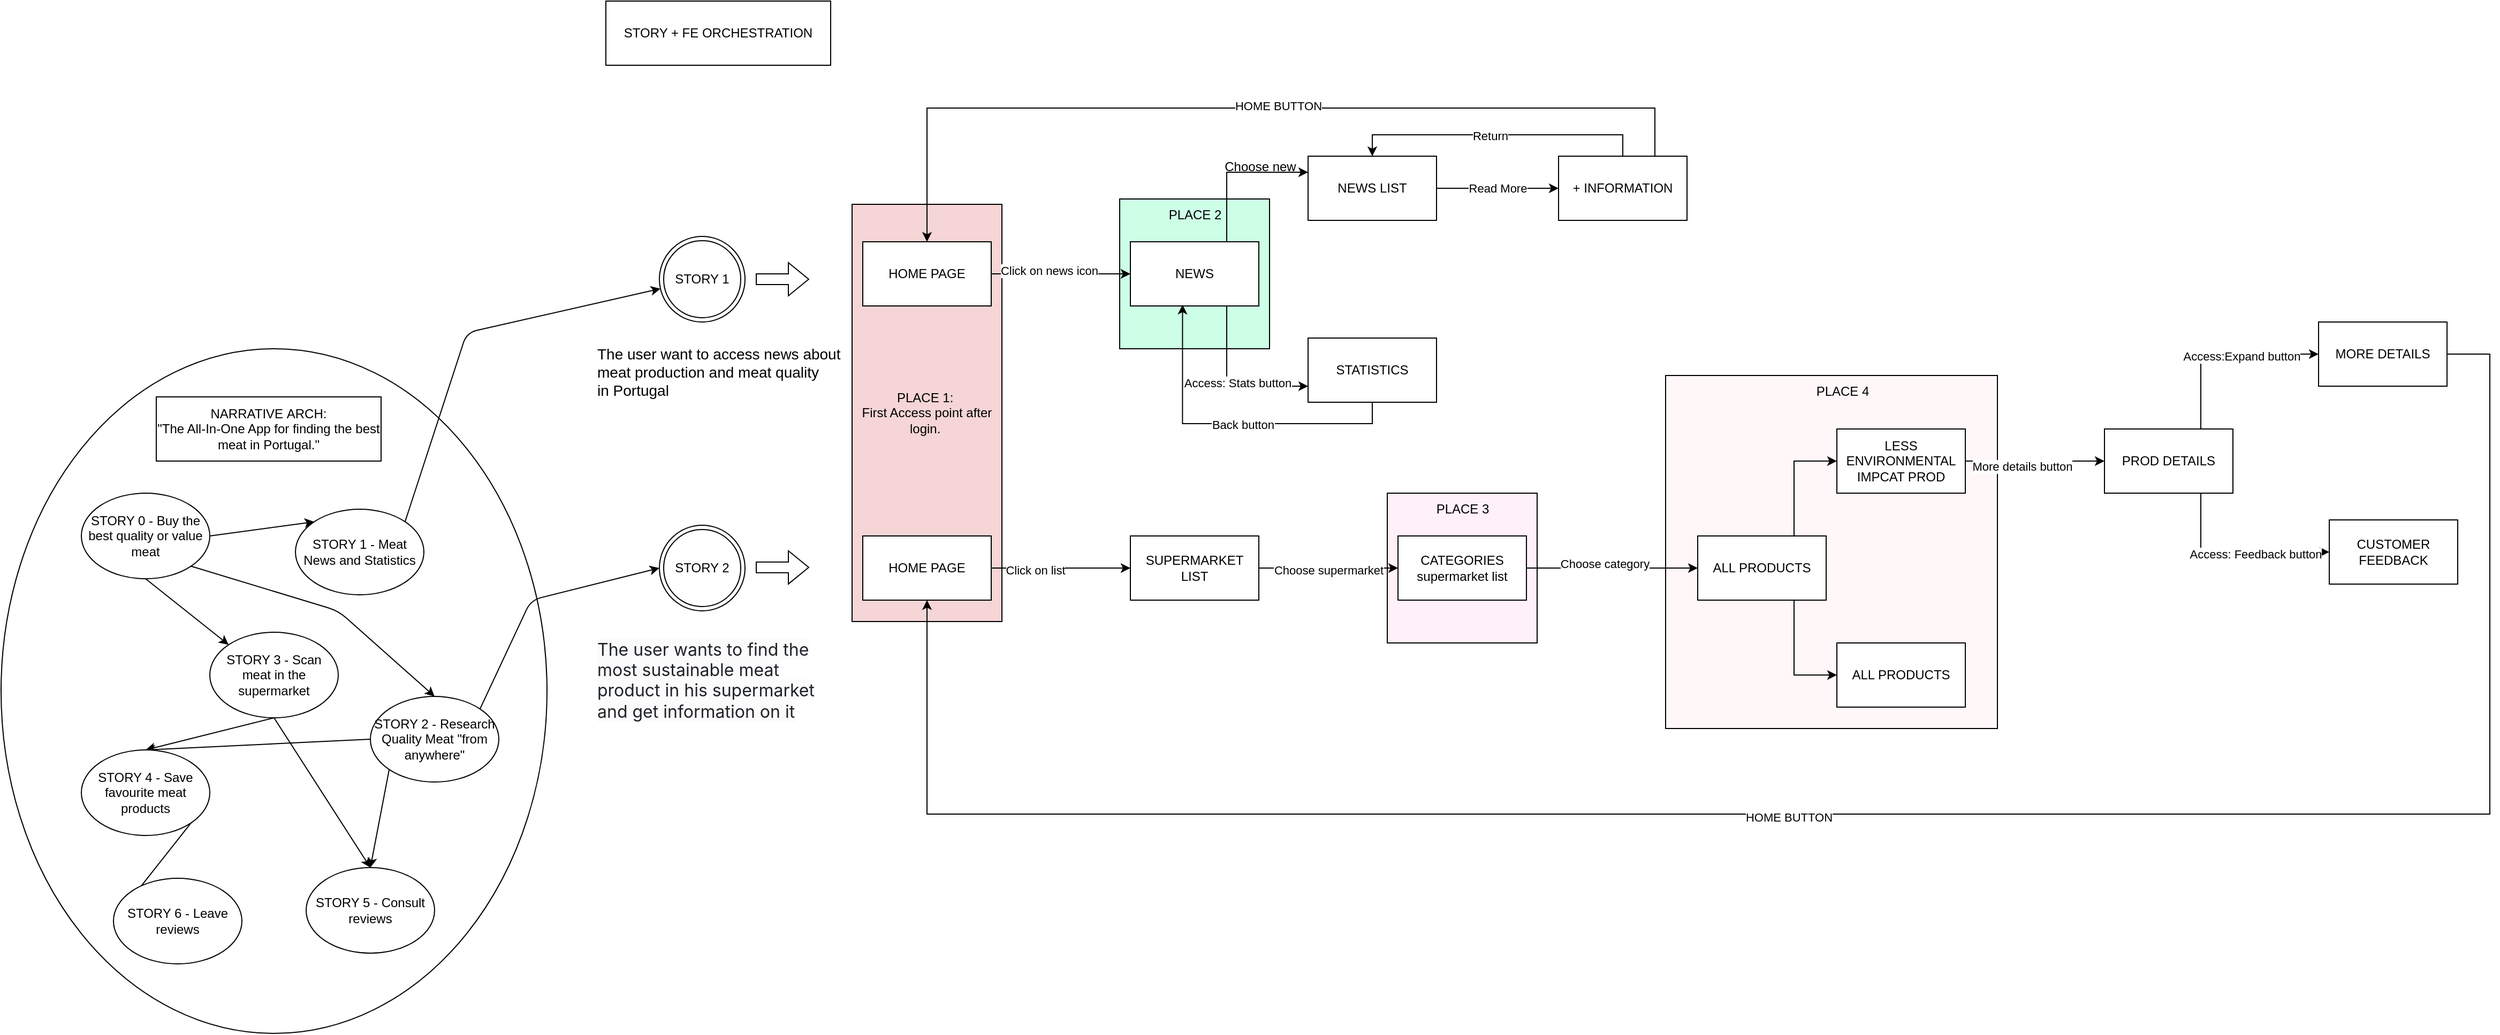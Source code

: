 <mxfile>
    <diagram name="Page-1" id="JzbWGpq1LjUUj12d7bZa">
        <mxGraphModel dx="2010" dy="1153" grid="1" gridSize="10" guides="1" tooltips="1" connect="1" arrows="1" fold="1" page="1" pageScale="1" pageWidth="827" pageHeight="1169" math="0" shadow="0">
            <root>
                <mxCell id="0"/>
                <mxCell id="1" parent="0"/>
                <mxCell id="kKaAIAEBYT0fWkHqITiP-12" value="" style="ellipse;whiteSpace=wrap;html=1;strokeColor=default;fillStyle=hatch;" vertex="1" parent="1">
                    <mxGeometry x="-505" y="395" width="510" height="640" as="geometry"/>
                </mxCell>
                <mxCell id="OK2ciWBEZwMYy6PEidgr-59" value="" style="rounded=0;whiteSpace=wrap;html=1;fillColor=#FFF7F8;" parent="1" vertex="1">
                    <mxGeometry x="1050" y="420" width="310" height="330" as="geometry"/>
                </mxCell>
                <mxCell id="OK2ciWBEZwMYy6PEidgr-48" value="" style="rounded=0;whiteSpace=wrap;html=1;fillColor=#FFF0FA;" parent="1" vertex="1">
                    <mxGeometry x="790" y="530" width="140" height="140" as="geometry"/>
                </mxCell>
                <mxCell id="OK2ciWBEZwMYy6PEidgr-27" value="" style="rounded=0;whiteSpace=wrap;html=1;fillColor=#CCFFE6;" parent="1" vertex="1">
                    <mxGeometry x="540" y="255" width="140" height="140" as="geometry"/>
                </mxCell>
                <mxCell id="OK2ciWBEZwMYy6PEidgr-15" value="PLACE 1:&amp;nbsp;&lt;div&gt;First Access point after login.&amp;nbsp;&lt;/div&gt;" style="rounded=0;whiteSpace=wrap;html=1;fillColor=#F5D5D5;" parent="1" vertex="1">
                    <mxGeometry x="290" y="260" width="140" height="390" as="geometry"/>
                </mxCell>
                <mxCell id="OK2ciWBEZwMYy6PEidgr-2" value="STORY 1" style="ellipse;shape=doubleEllipse;whiteSpace=wrap;html=1;aspect=fixed;" parent="1" vertex="1">
                    <mxGeometry x="110" y="290" width="80" height="80" as="geometry"/>
                </mxCell>
                <mxCell id="OK2ciWBEZwMYy6PEidgr-3" value="STORY 2" style="ellipse;shape=doubleEllipse;whiteSpace=wrap;html=1;aspect=fixed;" parent="1" vertex="1">
                    <mxGeometry x="110" y="560" width="80" height="80" as="geometry"/>
                </mxCell>
                <mxCell id="OK2ciWBEZwMYy6PEidgr-4" value="" style="shape=flexArrow;endArrow=classic;html=1;rounded=0;" parent="1" edge="1">
                    <mxGeometry width="50" height="50" relative="1" as="geometry">
                        <mxPoint x="200" y="330" as="sourcePoint"/>
                        <mxPoint x="250" y="330" as="targetPoint"/>
                    </mxGeometry>
                </mxCell>
                <mxCell id="OK2ciWBEZwMYy6PEidgr-30" style="edgeStyle=orthogonalEdgeStyle;rounded=0;orthogonalLoop=1;jettySize=auto;html=1;exitX=0.75;exitY=0;exitDx=0;exitDy=0;entryX=0;entryY=0.25;entryDx=0;entryDy=0;" parent="1" source="OK2ciWBEZwMYy6PEidgr-6" target="OK2ciWBEZwMYy6PEidgr-9" edge="1">
                    <mxGeometry relative="1" as="geometry"/>
                </mxCell>
                <mxCell id="OK2ciWBEZwMYy6PEidgr-31" style="edgeStyle=orthogonalEdgeStyle;rounded=0;orthogonalLoop=1;jettySize=auto;html=1;exitX=0.75;exitY=1;exitDx=0;exitDy=0;entryX=0;entryY=0.75;entryDx=0;entryDy=0;" parent="1" source="OK2ciWBEZwMYy6PEidgr-6" target="OK2ciWBEZwMYy6PEidgr-10" edge="1">
                    <mxGeometry relative="1" as="geometry"/>
                </mxCell>
                <mxCell id="OK2ciWBEZwMYy6PEidgr-35" value="Access: Stats button" style="edgeLabel;html=1;align=center;verticalAlign=middle;resizable=0;points=[];" parent="OK2ciWBEZwMYy6PEidgr-31" vertex="1" connectable="0">
                    <mxGeometry x="0.116" y="3" relative="1" as="geometry">
                        <mxPoint as="offset"/>
                    </mxGeometry>
                </mxCell>
                <mxCell id="OK2ciWBEZwMYy6PEidgr-6" value="NEWS" style="rounded=0;whiteSpace=wrap;html=1;" parent="1" vertex="1">
                    <mxGeometry x="550" y="295" width="120" height="60" as="geometry"/>
                </mxCell>
                <mxCell id="OK2ciWBEZwMYy6PEidgr-23" value="Read More" style="edgeStyle=orthogonalEdgeStyle;rounded=0;orthogonalLoop=1;jettySize=auto;html=1;exitX=1;exitY=0.5;exitDx=0;exitDy=0;entryX=0;entryY=0.5;entryDx=0;entryDy=0;" parent="1" source="OK2ciWBEZwMYy6PEidgr-9" target="OK2ciWBEZwMYy6PEidgr-22" edge="1">
                    <mxGeometry relative="1" as="geometry"/>
                </mxCell>
                <mxCell id="OK2ciWBEZwMYy6PEidgr-9" value="NEWS LIST" style="rounded=0;whiteSpace=wrap;html=1;" parent="1" vertex="1">
                    <mxGeometry x="716" y="215" width="120" height="60" as="geometry"/>
                </mxCell>
                <mxCell id="OK2ciWBEZwMYy6PEidgr-10" value="STATISTICS" style="rounded=0;whiteSpace=wrap;html=1;" parent="1" vertex="1">
                    <mxGeometry x="716" y="385" width="120" height="60" as="geometry"/>
                </mxCell>
                <mxCell id="OK2ciWBEZwMYy6PEidgr-16" style="edgeStyle=orthogonalEdgeStyle;rounded=0;orthogonalLoop=1;jettySize=auto;html=1;exitX=1;exitY=0.5;exitDx=0;exitDy=0;" parent="1" source="OK2ciWBEZwMYy6PEidgr-11" target="OK2ciWBEZwMYy6PEidgr-6" edge="1">
                    <mxGeometry relative="1" as="geometry"/>
                </mxCell>
                <mxCell id="OK2ciWBEZwMYy6PEidgr-21" value="Click on news icon" style="edgeLabel;html=1;align=center;verticalAlign=middle;resizable=0;points=[];" parent="OK2ciWBEZwMYy6PEidgr-16" vertex="1" connectable="0">
                    <mxGeometry x="-0.188" y="3" relative="1" as="geometry">
                        <mxPoint x="1" as="offset"/>
                    </mxGeometry>
                </mxCell>
                <mxCell id="OK2ciWBEZwMYy6PEidgr-11" value="HOME PAGE" style="rounded=0;whiteSpace=wrap;html=1;" parent="1" vertex="1">
                    <mxGeometry x="300" y="295" width="120" height="60" as="geometry"/>
                </mxCell>
                <mxCell id="OK2ciWBEZwMYy6PEidgr-39" style="edgeStyle=orthogonalEdgeStyle;rounded=0;orthogonalLoop=1;jettySize=auto;html=1;exitX=1;exitY=0.5;exitDx=0;exitDy=0;entryX=0;entryY=0.5;entryDx=0;entryDy=0;" parent="1" source="OK2ciWBEZwMYy6PEidgr-12" target="OK2ciWBEZwMYy6PEidgr-38" edge="1">
                    <mxGeometry relative="1" as="geometry"/>
                </mxCell>
                <mxCell id="OK2ciWBEZwMYy6PEidgr-40" value="Click on list" style="edgeLabel;html=1;align=center;verticalAlign=middle;resizable=0;points=[];" parent="OK2ciWBEZwMYy6PEidgr-39" vertex="1" connectable="0">
                    <mxGeometry x="-0.369" y="-2" relative="1" as="geometry">
                        <mxPoint as="offset"/>
                    </mxGeometry>
                </mxCell>
                <mxCell id="OK2ciWBEZwMYy6PEidgr-12" value="HOME PAGE" style="rounded=0;whiteSpace=wrap;html=1;" parent="1" vertex="1">
                    <mxGeometry x="300" y="570" width="120" height="60" as="geometry"/>
                </mxCell>
                <mxCell id="OK2ciWBEZwMYy6PEidgr-13" value="" style="shape=flexArrow;endArrow=classic;html=1;rounded=0;" parent="1" edge="1">
                    <mxGeometry width="50" height="50" relative="1" as="geometry">
                        <mxPoint x="200" y="599.41" as="sourcePoint"/>
                        <mxPoint x="250" y="599.41" as="targetPoint"/>
                    </mxGeometry>
                </mxCell>
                <mxCell id="OK2ciWBEZwMYy6PEidgr-24" style="edgeStyle=orthogonalEdgeStyle;rounded=0;orthogonalLoop=1;jettySize=auto;html=1;exitX=0.5;exitY=0;exitDx=0;exitDy=0;entryX=0.5;entryY=0;entryDx=0;entryDy=0;" parent="1" source="OK2ciWBEZwMYy6PEidgr-22" target="OK2ciWBEZwMYy6PEidgr-9" edge="1">
                    <mxGeometry relative="1" as="geometry"/>
                </mxCell>
                <mxCell id="OK2ciWBEZwMYy6PEidgr-34" value="Return" style="edgeLabel;html=1;align=center;verticalAlign=middle;resizable=0;points=[];" parent="OK2ciWBEZwMYy6PEidgr-24" vertex="1" connectable="0">
                    <mxGeometry x="0.051" y="1" relative="1" as="geometry">
                        <mxPoint as="offset"/>
                    </mxGeometry>
                </mxCell>
                <mxCell id="OK2ciWBEZwMYy6PEidgr-82" style="edgeStyle=orthogonalEdgeStyle;rounded=0;orthogonalLoop=1;jettySize=auto;html=1;exitX=0.75;exitY=0;exitDx=0;exitDy=0;entryX=0.5;entryY=0;entryDx=0;entryDy=0;" parent="1" source="OK2ciWBEZwMYy6PEidgr-22" target="OK2ciWBEZwMYy6PEidgr-11" edge="1">
                    <mxGeometry relative="1" as="geometry">
                        <Array as="points">
                            <mxPoint x="1040" y="170"/>
                            <mxPoint x="360" y="170"/>
                        </Array>
                    </mxGeometry>
                </mxCell>
                <mxCell id="OK2ciWBEZwMYy6PEidgr-83" value="HOME BUTTON" style="edgeLabel;html=1;align=center;verticalAlign=middle;resizable=0;points=[];" parent="OK2ciWBEZwMYy6PEidgr-82" vertex="1" connectable="0">
                    <mxGeometry x="-0.068" y="-2" relative="1" as="geometry">
                        <mxPoint x="-1" as="offset"/>
                    </mxGeometry>
                </mxCell>
                <mxCell id="OK2ciWBEZwMYy6PEidgr-22" value="+ INFORMATION" style="rounded=0;whiteSpace=wrap;html=1;" parent="1" vertex="1">
                    <mxGeometry x="950" y="215" width="120" height="60" as="geometry"/>
                </mxCell>
                <mxCell id="OK2ciWBEZwMYy6PEidgr-28" value="PLACE 2" style="text;html=1;align=center;verticalAlign=middle;resizable=0;points=[];autosize=1;strokeColor=none;fillColor=none;" parent="1" vertex="1">
                    <mxGeometry x="575" y="255" width="70" height="30" as="geometry"/>
                </mxCell>
                <mxCell id="OK2ciWBEZwMYy6PEidgr-32" value="Choose new" style="text;html=1;align=center;verticalAlign=middle;resizable=0;points=[];autosize=1;strokeColor=none;fillColor=none;" parent="1" vertex="1">
                    <mxGeometry x="626" y="210" width="90" height="30" as="geometry"/>
                </mxCell>
                <mxCell id="OK2ciWBEZwMYy6PEidgr-36" style="edgeStyle=orthogonalEdgeStyle;rounded=0;orthogonalLoop=1;jettySize=auto;html=1;exitX=0.5;exitY=1;exitDx=0;exitDy=0;entryX=0.406;entryY=0.981;entryDx=0;entryDy=0;entryPerimeter=0;" parent="1" source="OK2ciWBEZwMYy6PEidgr-10" target="OK2ciWBEZwMYy6PEidgr-6" edge="1">
                    <mxGeometry relative="1" as="geometry"/>
                </mxCell>
                <mxCell id="OK2ciWBEZwMYy6PEidgr-37" value="Back button" style="edgeLabel;html=1;align=center;verticalAlign=middle;resizable=0;points=[];" parent="OK2ciWBEZwMYy6PEidgr-36" vertex="1" connectable="0">
                    <mxGeometry x="-0.086" y="1" relative="1" as="geometry">
                        <mxPoint as="offset"/>
                    </mxGeometry>
                </mxCell>
                <mxCell id="OK2ciWBEZwMYy6PEidgr-45" style="edgeStyle=orthogonalEdgeStyle;rounded=0;orthogonalLoop=1;jettySize=auto;html=1;exitX=1;exitY=0.5;exitDx=0;exitDy=0;" parent="1" source="OK2ciWBEZwMYy6PEidgr-38" target="OK2ciWBEZwMYy6PEidgr-41" edge="1">
                    <mxGeometry relative="1" as="geometry"/>
                </mxCell>
                <mxCell id="OK2ciWBEZwMYy6PEidgr-46" value="Choose supermarket" style="edgeLabel;html=1;align=center;verticalAlign=middle;resizable=0;points=[];" parent="OK2ciWBEZwMYy6PEidgr-45" vertex="1" connectable="0">
                    <mxGeometry x="0.0" y="-2" relative="1" as="geometry">
                        <mxPoint as="offset"/>
                    </mxGeometry>
                </mxCell>
                <mxCell id="OK2ciWBEZwMYy6PEidgr-38" value="SUPERMARKET LIST" style="rounded=0;whiteSpace=wrap;html=1;" parent="1" vertex="1">
                    <mxGeometry x="550" y="570" width="120" height="60" as="geometry"/>
                </mxCell>
                <mxCell id="OK2ciWBEZwMYy6PEidgr-51" style="edgeStyle=orthogonalEdgeStyle;rounded=0;orthogonalLoop=1;jettySize=auto;html=1;exitX=1;exitY=0.5;exitDx=0;exitDy=0;entryX=0;entryY=0.5;entryDx=0;entryDy=0;" parent="1" source="OK2ciWBEZwMYy6PEidgr-41" target="OK2ciWBEZwMYy6PEidgr-50" edge="1">
                    <mxGeometry relative="1" as="geometry"/>
                </mxCell>
                <mxCell id="OK2ciWBEZwMYy6PEidgr-52" value="Choose category" style="edgeLabel;html=1;align=center;verticalAlign=middle;resizable=0;points=[];" parent="OK2ciWBEZwMYy6PEidgr-51" vertex="1" connectable="0">
                    <mxGeometry x="-0.095" y="4" relative="1" as="geometry">
                        <mxPoint as="offset"/>
                    </mxGeometry>
                </mxCell>
                <mxCell id="OK2ciWBEZwMYy6PEidgr-41" value="CATEGORIES&lt;div&gt;supermarket list&lt;/div&gt;" style="rounded=0;whiteSpace=wrap;html=1;" parent="1" vertex="1">
                    <mxGeometry x="800" y="570" width="120" height="60" as="geometry"/>
                </mxCell>
                <mxCell id="OK2ciWBEZwMYy6PEidgr-49" value="PLACE 3" style="text;html=1;align=center;verticalAlign=middle;resizable=0;points=[];autosize=1;strokeColor=none;fillColor=none;" parent="1" vertex="1">
                    <mxGeometry x="825" y="530" width="70" height="30" as="geometry"/>
                </mxCell>
                <mxCell id="OK2ciWBEZwMYy6PEidgr-57" style="edgeStyle=orthogonalEdgeStyle;rounded=0;orthogonalLoop=1;jettySize=auto;html=1;exitX=0.75;exitY=0;exitDx=0;exitDy=0;entryX=0;entryY=0.5;entryDx=0;entryDy=0;" parent="1" source="OK2ciWBEZwMYy6PEidgr-50" target="OK2ciWBEZwMYy6PEidgr-55" edge="1">
                    <mxGeometry relative="1" as="geometry"/>
                </mxCell>
                <mxCell id="OK2ciWBEZwMYy6PEidgr-69" value="&lt;div&gt;&lt;br&gt;&lt;/div&gt;&lt;div&gt;&lt;br&gt;&lt;/div&gt;" style="edgeLabel;html=1;align=center;verticalAlign=middle;resizable=0;points=[];" parent="OK2ciWBEZwMYy6PEidgr-57" vertex="1" connectable="0">
                    <mxGeometry x="-0.385" y="3" relative="1" as="geometry">
                        <mxPoint as="offset"/>
                    </mxGeometry>
                </mxCell>
                <mxCell id="OK2ciWBEZwMYy6PEidgr-58" style="edgeStyle=orthogonalEdgeStyle;rounded=0;orthogonalLoop=1;jettySize=auto;html=1;exitX=0.75;exitY=1;exitDx=0;exitDy=0;entryX=0;entryY=0.5;entryDx=0;entryDy=0;" parent="1" source="OK2ciWBEZwMYy6PEidgr-50" target="OK2ciWBEZwMYy6PEidgr-56" edge="1">
                    <mxGeometry relative="1" as="geometry"/>
                </mxCell>
                <mxCell id="OK2ciWBEZwMYy6PEidgr-50" value="ALL PRODUCTS" style="rounded=0;whiteSpace=wrap;html=1;" parent="1" vertex="1">
                    <mxGeometry x="1080" y="570" width="120" height="60" as="geometry"/>
                </mxCell>
                <mxCell id="OK2ciWBEZwMYy6PEidgr-53" style="edgeStyle=orthogonalEdgeStyle;rounded=0;orthogonalLoop=1;jettySize=auto;html=1;exitX=0.5;exitY=1;exitDx=0;exitDy=0;" parent="1" source="OK2ciWBEZwMYy6PEidgr-50" target="OK2ciWBEZwMYy6PEidgr-50" edge="1">
                    <mxGeometry relative="1" as="geometry"/>
                </mxCell>
                <mxCell id="OK2ciWBEZwMYy6PEidgr-62" style="edgeStyle=orthogonalEdgeStyle;rounded=0;orthogonalLoop=1;jettySize=auto;html=1;exitX=1;exitY=0.5;exitDx=0;exitDy=0;entryX=0;entryY=0.5;entryDx=0;entryDy=0;" parent="1" source="OK2ciWBEZwMYy6PEidgr-55" target="OK2ciWBEZwMYy6PEidgr-61" edge="1">
                    <mxGeometry relative="1" as="geometry"/>
                </mxCell>
                <mxCell id="OK2ciWBEZwMYy6PEidgr-70" value="More details button" style="edgeLabel;html=1;align=center;verticalAlign=middle;resizable=0;points=[];" parent="OK2ciWBEZwMYy6PEidgr-62" vertex="1" connectable="0">
                    <mxGeometry x="-0.188" y="-5" relative="1" as="geometry">
                        <mxPoint as="offset"/>
                    </mxGeometry>
                </mxCell>
                <mxCell id="OK2ciWBEZwMYy6PEidgr-55" value="LESS ENVIRONMENTAL IMPCAT PROD" style="rounded=0;whiteSpace=wrap;html=1;" parent="1" vertex="1">
                    <mxGeometry x="1210" y="470" width="120" height="60" as="geometry"/>
                </mxCell>
                <mxCell id="OK2ciWBEZwMYy6PEidgr-56" value="ALL PRODUCTS" style="rounded=0;whiteSpace=wrap;html=1;" parent="1" vertex="1">
                    <mxGeometry x="1210" y="670" width="120" height="60" as="geometry"/>
                </mxCell>
                <mxCell id="OK2ciWBEZwMYy6PEidgr-60" value="PLACE 4" style="text;html=1;align=center;verticalAlign=middle;resizable=0;points=[];autosize=1;strokeColor=none;fillColor=none;" parent="1" vertex="1">
                    <mxGeometry x="1180" y="420" width="70" height="30" as="geometry"/>
                </mxCell>
                <mxCell id="OK2ciWBEZwMYy6PEidgr-65" style="edgeStyle=orthogonalEdgeStyle;rounded=0;orthogonalLoop=1;jettySize=auto;html=1;exitX=0.75;exitY=0;exitDx=0;exitDy=0;entryX=0;entryY=0.5;entryDx=0;entryDy=0;" parent="1" source="OK2ciWBEZwMYy6PEidgr-61" target="OK2ciWBEZwMYy6PEidgr-63" edge="1">
                    <mxGeometry relative="1" as="geometry"/>
                </mxCell>
                <mxCell id="OK2ciWBEZwMYy6PEidgr-66" value="Access:Expand button" style="edgeLabel;html=1;align=center;verticalAlign=middle;resizable=0;points=[];" parent="OK2ciWBEZwMYy6PEidgr-65" vertex="1" connectable="0">
                    <mxGeometry x="0.2" y="-2" relative="1" as="geometry">
                        <mxPoint as="offset"/>
                    </mxGeometry>
                </mxCell>
                <mxCell id="OK2ciWBEZwMYy6PEidgr-67" style="edgeStyle=orthogonalEdgeStyle;rounded=0;orthogonalLoop=1;jettySize=auto;html=1;exitX=0.75;exitY=1;exitDx=0;exitDy=0;entryX=0;entryY=0.5;entryDx=0;entryDy=0;" parent="1" source="OK2ciWBEZwMYy6PEidgr-61" target="OK2ciWBEZwMYy6PEidgr-64" edge="1">
                    <mxGeometry relative="1" as="geometry"/>
                </mxCell>
                <mxCell id="OK2ciWBEZwMYy6PEidgr-68" value="Access: Feedback button" style="edgeLabel;html=1;align=center;verticalAlign=middle;resizable=0;points=[];" parent="OK2ciWBEZwMYy6PEidgr-67" vertex="1" connectable="0">
                    <mxGeometry x="0.204" y="-2" relative="1" as="geometry">
                        <mxPoint as="offset"/>
                    </mxGeometry>
                </mxCell>
                <mxCell id="OK2ciWBEZwMYy6PEidgr-61" value="PROD DETAILS" style="rounded=0;whiteSpace=wrap;html=1;" parent="1" vertex="1">
                    <mxGeometry x="1460" y="470" width="120" height="60" as="geometry"/>
                </mxCell>
                <mxCell id="OK2ciWBEZwMYy6PEidgr-75" style="edgeStyle=orthogonalEdgeStyle;rounded=0;orthogonalLoop=1;jettySize=auto;html=1;exitX=1;exitY=0.5;exitDx=0;exitDy=0;entryX=0.5;entryY=1;entryDx=0;entryDy=0;" parent="1" source="OK2ciWBEZwMYy6PEidgr-63" target="OK2ciWBEZwMYy6PEidgr-12" edge="1">
                    <mxGeometry relative="1" as="geometry">
                        <Array as="points">
                            <mxPoint x="1820" y="400"/>
                            <mxPoint x="1820" y="830"/>
                            <mxPoint x="360" y="830"/>
                        </Array>
                    </mxGeometry>
                </mxCell>
                <mxCell id="OK2ciWBEZwMYy6PEidgr-76" value="HOME BUTTON" style="edgeLabel;html=1;align=center;verticalAlign=middle;resizable=0;points=[];" parent="OK2ciWBEZwMYy6PEidgr-75" vertex="1" connectable="0">
                    <mxGeometry x="0.057" y="3" relative="1" as="geometry">
                        <mxPoint as="offset"/>
                    </mxGeometry>
                </mxCell>
                <mxCell id="OK2ciWBEZwMYy6PEidgr-63" value="MORE DETAILS" style="rounded=0;whiteSpace=wrap;html=1;" parent="1" vertex="1">
                    <mxGeometry x="1660" y="370" width="120" height="60" as="geometry"/>
                </mxCell>
                <mxCell id="OK2ciWBEZwMYy6PEidgr-64" value="CUSTOMER FEEDBACK" style="rounded=0;whiteSpace=wrap;html=1;" parent="1" vertex="1">
                    <mxGeometry x="1670" y="555" width="120" height="60" as="geometry"/>
                </mxCell>
                <mxCell id="OK2ciWBEZwMYy6PEidgr-77" value="&lt;span style=&quot;caret-color: rgb(31, 35, 40); color: rgb(31, 35, 40); font-family: -apple-system, BlinkMacSystemFont, &amp;quot;Segoe UI&amp;quot;, &amp;quot;Noto Sans&amp;quot;, Helvetica, Arial, sans-serif, &amp;quot;Apple Color Emoji&amp;quot;, &amp;quot;Segoe UI Emoji&amp;quot;; font-size: 16px; font-style: normal; font-variant-caps: normal; font-weight: 400; letter-spacing: normal; orphans: auto; text-align: left; text-indent: 0px; text-transform: none; white-space: normal; widows: auto; word-spacing: 0px; -webkit-text-size-adjust: auto; -webkit-text-stroke-width: 0px; background-color: rgb(251, 251, 251); text-decoration: none; display: inline !important; float: none;&quot;&gt;The user wants to find the most sustainable meat product in his supermarket and get information on it&lt;/span&gt;" style="text;whiteSpace=wrap;html=1;" parent="1" vertex="1">
                    <mxGeometry x="50" y="660" width="230" height="60" as="geometry"/>
                </mxCell>
                <mxCell id="OK2ciWBEZwMYy6PEidgr-78" style="edgeStyle=orthogonalEdgeStyle;rounded=0;orthogonalLoop=1;jettySize=auto;html=1;exitX=0.5;exitY=1;exitDx=0;exitDy=0;" parent="1" edge="1">
                    <mxGeometry relative="1" as="geometry">
                        <mxPoint x="140" y="430" as="sourcePoint"/>
                        <mxPoint x="140" y="430" as="targetPoint"/>
                    </mxGeometry>
                </mxCell>
                <mxCell id="OK2ciWBEZwMYy6PEidgr-80" value="&lt;div style=&quot;font-size: 12.0px; white-space: nowrap;&quot;&gt;&lt;span style=&quot;font-size: 14px;&quot;&gt;The user want to access news about&lt;/span&gt;&lt;/div&gt;&lt;div style=&quot;font-size: 12.0px; white-space: nowrap;&quot;&gt;&lt;span style=&quot;font-size: 14px;&quot;&gt;meat production&amp;nbsp;&lt;/span&gt;&lt;span style=&quot;font-size: 14px;&quot;&gt;and meat quality&amp;nbsp;&lt;/span&gt;&lt;/div&gt;&lt;div style=&quot;font-size: 12.0px; white-space: nowrap;&quot;&gt;&lt;span style=&quot;font-size: 14px;&quot;&gt;in Portugal&lt;/span&gt;&lt;/div&gt;" style="text;whiteSpace=wrap;html=1;" parent="1" vertex="1">
                    <mxGeometry x="50" y="385" width="230" height="60" as="geometry"/>
                </mxCell>
                <mxCell id="OK2ciWBEZwMYy6PEidgr-84" value="STORY + FE ORCHESTRATION" style="whiteSpace=wrap;html=1;" parent="1" vertex="1">
                    <mxGeometry x="60" y="70" width="210" height="60" as="geometry"/>
                </mxCell>
                <mxCell id="8" style="edgeStyle=none;html=1;exitX=1;exitY=0;exitDx=0;exitDy=0;entryX=0;entryY=0.5;entryDx=0;entryDy=0;" edge="1" parent="1" source="2" target="OK2ciWBEZwMYy6PEidgr-3">
                    <mxGeometry relative="1" as="geometry">
                        <Array as="points">
                            <mxPoint x="-10" y="630"/>
                        </Array>
                    </mxGeometry>
                </mxCell>
                <mxCell id="kKaAIAEBYT0fWkHqITiP-19" style="edgeStyle=none;html=1;exitX=0;exitY=0.5;exitDx=0;exitDy=0;entryX=0.5;entryY=0;entryDx=0;entryDy=0;" edge="1" parent="1" source="2" target="9">
                    <mxGeometry relative="1" as="geometry"/>
                </mxCell>
                <mxCell id="kKaAIAEBYT0fWkHqITiP-22" style="edgeStyle=none;html=1;exitX=0;exitY=1;exitDx=0;exitDy=0;entryX=0.5;entryY=0;entryDx=0;entryDy=0;" edge="1" parent="1" source="2" target="kKaAIAEBYT0fWkHqITiP-9">
                    <mxGeometry relative="1" as="geometry"/>
                </mxCell>
                <mxCell id="2" value="STORY 2 - Research Quality Meat &quot;from anywhere&quot;" style="ellipse;whiteSpace=wrap;html=1;" vertex="1" parent="1">
                    <mxGeometry x="-160" y="720" width="120" height="80" as="geometry"/>
                </mxCell>
                <mxCell id="4" value="NARRATIVE&amp;nbsp;ARCH:&lt;br&gt;&quot;The All-In-One App for finding the best meat in Portugal.&quot;" style="whiteSpace=wrap;html=1;" vertex="1" parent="1">
                    <mxGeometry x="-360" y="440" width="210" height="60" as="geometry"/>
                </mxCell>
                <mxCell id="7" style="edgeStyle=none;html=1;exitX=1;exitY=0;exitDx=0;exitDy=0;" edge="1" parent="1" source="5" target="OK2ciWBEZwMYy6PEidgr-2">
                    <mxGeometry relative="1" as="geometry">
                        <Array as="points">
                            <mxPoint x="-70" y="380"/>
                        </Array>
                    </mxGeometry>
                </mxCell>
                <mxCell id="5" value="STORY 1 - Meat News and Statistics" style="ellipse;whiteSpace=wrap;html=1;" vertex="1" parent="1">
                    <mxGeometry x="-230" y="545" width="120" height="80" as="geometry"/>
                </mxCell>
                <mxCell id="kKaAIAEBYT0fWkHqITiP-18" style="edgeStyle=none;html=1;exitX=0.5;exitY=1;exitDx=0;exitDy=0;entryX=0.5;entryY=0;entryDx=0;entryDy=0;" edge="1" parent="1" source="6" target="9">
                    <mxGeometry relative="1" as="geometry"/>
                </mxCell>
                <mxCell id="kKaAIAEBYT0fWkHqITiP-20" style="edgeStyle=none;html=1;exitX=0.5;exitY=1;exitDx=0;exitDy=0;entryX=0.5;entryY=0;entryDx=0;entryDy=0;" edge="1" parent="1" source="6" target="kKaAIAEBYT0fWkHqITiP-9">
                    <mxGeometry relative="1" as="geometry"/>
                </mxCell>
                <mxCell id="6" value="STORY 3 - Scan meat in the supermarket" style="ellipse;whiteSpace=wrap;html=1;" vertex="1" parent="1">
                    <mxGeometry x="-310" y="660" width="120" height="80" as="geometry"/>
                </mxCell>
                <mxCell id="kKaAIAEBYT0fWkHqITiP-23" style="edgeStyle=none;html=1;exitX=1;exitY=1;exitDx=0;exitDy=0;entryX=0;entryY=0.5;entryDx=0;entryDy=0;" edge="1" parent="1" source="9" target="kKaAIAEBYT0fWkHqITiP-10">
                    <mxGeometry relative="1" as="geometry"/>
                </mxCell>
                <mxCell id="9" value="STORY 4 - Save favourite meat products" style="ellipse;whiteSpace=wrap;html=1;" vertex="1" parent="1">
                    <mxGeometry x="-430" y="770" width="120" height="80" as="geometry"/>
                </mxCell>
                <mxCell id="kKaAIAEBYT0fWkHqITiP-9" value="STORY 5 - Consult reviews" style="ellipse;whiteSpace=wrap;html=1;" vertex="1" parent="1">
                    <mxGeometry x="-220" y="880" width="120" height="80" as="geometry"/>
                </mxCell>
                <mxCell id="kKaAIAEBYT0fWkHqITiP-10" value="STORY 6 - Leave reviews" style="ellipse;whiteSpace=wrap;html=1;" vertex="1" parent="1">
                    <mxGeometry x="-400" y="890" width="120" height="80" as="geometry"/>
                </mxCell>
                <mxCell id="kKaAIAEBYT0fWkHqITiP-15" style="edgeStyle=none;html=1;exitX=1;exitY=0.5;exitDx=0;exitDy=0;entryX=0;entryY=0;entryDx=0;entryDy=0;" edge="1" parent="1" source="kKaAIAEBYT0fWkHqITiP-14" target="5">
                    <mxGeometry relative="1" as="geometry"/>
                </mxCell>
                <mxCell id="kKaAIAEBYT0fWkHqITiP-16" style="edgeStyle=none;html=1;exitX=1;exitY=1;exitDx=0;exitDy=0;entryX=0.5;entryY=0;entryDx=0;entryDy=0;" edge="1" parent="1" source="kKaAIAEBYT0fWkHqITiP-14" target="2">
                    <mxGeometry relative="1" as="geometry">
                        <Array as="points">
                            <mxPoint x="-190" y="640"/>
                        </Array>
                    </mxGeometry>
                </mxCell>
                <mxCell id="kKaAIAEBYT0fWkHqITiP-17" style="edgeStyle=none;html=1;exitX=0.5;exitY=1;exitDx=0;exitDy=0;entryX=0;entryY=0;entryDx=0;entryDy=0;" edge="1" parent="1" source="kKaAIAEBYT0fWkHqITiP-14" target="6">
                    <mxGeometry relative="1" as="geometry"/>
                </mxCell>
                <mxCell id="kKaAIAEBYT0fWkHqITiP-14" value="STORY 0 - Buy the best quality or value meat" style="ellipse;whiteSpace=wrap;html=1;" vertex="1" parent="1">
                    <mxGeometry x="-430" y="530" width="120" height="80" as="geometry"/>
                </mxCell>
            </root>
        </mxGraphModel>
    </diagram>
    <diagram id="aaODrygaZ3-ADn6LBMto" name="Page-2">
        <mxGraphModel dx="710" dy="692" grid="1" gridSize="10" guides="1" tooltips="1" connect="1" arrows="1" fold="1" page="1" pageScale="1" pageWidth="850" pageHeight="1100" math="0" shadow="0">
            <root>
                <mxCell id="0"/>
                <mxCell id="1" parent="0"/>
            </root>
        </mxGraphModel>
    </diagram>
</mxfile>